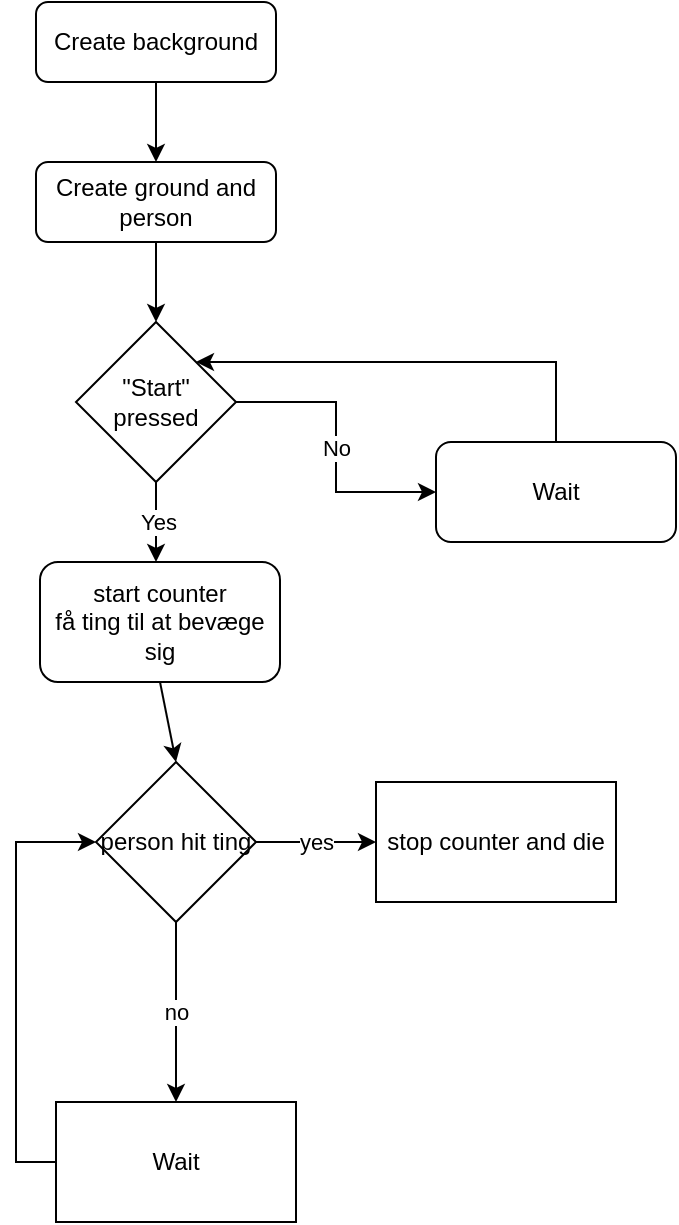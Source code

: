 <mxfile version="20.5.3" type="github">
  <diagram id="C5RBs43oDa-KdzZeNtuy" name="Page-1">
    <mxGraphModel dx="1038" dy="564" grid="1" gridSize="10" guides="1" tooltips="1" connect="1" arrows="1" fold="1" page="1" pageScale="1" pageWidth="827" pageHeight="1169" math="0" shadow="0">
      <root>
        <mxCell id="WIyWlLk6GJQsqaUBKTNV-0" />
        <mxCell id="WIyWlLk6GJQsqaUBKTNV-1" parent="WIyWlLk6GJQsqaUBKTNV-0" />
        <mxCell id="WIyWlLk6GJQsqaUBKTNV-3" value="Create background" style="rounded=1;whiteSpace=wrap;html=1;fontSize=12;glass=0;strokeWidth=1;shadow=0;" parent="WIyWlLk6GJQsqaUBKTNV-1" vertex="1">
          <mxGeometry x="160" y="80" width="120" height="40" as="geometry" />
        </mxCell>
        <mxCell id="iKH-sUpRBJlw_0xwoJ-9-2" value="Create ground and person" style="rounded=1;whiteSpace=wrap;html=1;" vertex="1" parent="WIyWlLk6GJQsqaUBKTNV-1">
          <mxGeometry x="160" y="160" width="120" height="40" as="geometry" />
        </mxCell>
        <mxCell id="iKH-sUpRBJlw_0xwoJ-9-15" value="" style="endArrow=classic;html=1;rounded=0;exitX=0.5;exitY=1;exitDx=0;exitDy=0;entryX=0.5;entryY=0;entryDx=0;entryDy=0;" edge="1" parent="WIyWlLk6GJQsqaUBKTNV-1" source="WIyWlLk6GJQsqaUBKTNV-3" target="iKH-sUpRBJlw_0xwoJ-9-2">
          <mxGeometry width="50" height="50" relative="1" as="geometry">
            <mxPoint x="390" y="320" as="sourcePoint" />
            <mxPoint x="440" y="270" as="targetPoint" />
          </mxGeometry>
        </mxCell>
        <mxCell id="iKH-sUpRBJlw_0xwoJ-9-29" value="No" style="edgeStyle=orthogonalEdgeStyle;rounded=0;orthogonalLoop=1;jettySize=auto;html=1;exitX=1;exitY=0.5;exitDx=0;exitDy=0;entryX=0;entryY=0.5;entryDx=0;entryDy=0;" edge="1" parent="WIyWlLk6GJQsqaUBKTNV-1" source="iKH-sUpRBJlw_0xwoJ-9-16" target="iKH-sUpRBJlw_0xwoJ-9-28">
          <mxGeometry relative="1" as="geometry" />
        </mxCell>
        <mxCell id="iKH-sUpRBJlw_0xwoJ-9-32" value="Yes" style="edgeStyle=orthogonalEdgeStyle;rounded=0;orthogonalLoop=1;jettySize=auto;html=1;exitX=0.5;exitY=1;exitDx=0;exitDy=0;" edge="1" parent="WIyWlLk6GJQsqaUBKTNV-1" source="iKH-sUpRBJlw_0xwoJ-9-16">
          <mxGeometry relative="1" as="geometry">
            <mxPoint x="220" y="360" as="targetPoint" />
          </mxGeometry>
        </mxCell>
        <mxCell id="iKH-sUpRBJlw_0xwoJ-9-16" value="&quot;Start&quot; pressed" style="rhombus;whiteSpace=wrap;html=1;" vertex="1" parent="WIyWlLk6GJQsqaUBKTNV-1">
          <mxGeometry x="180" y="240" width="80" height="80" as="geometry" />
        </mxCell>
        <mxCell id="iKH-sUpRBJlw_0xwoJ-9-17" value="" style="endArrow=classic;html=1;rounded=0;entryX=0.5;entryY=0;entryDx=0;entryDy=0;" edge="1" parent="WIyWlLk6GJQsqaUBKTNV-1" source="iKH-sUpRBJlw_0xwoJ-9-2" target="iKH-sUpRBJlw_0xwoJ-9-16">
          <mxGeometry width="50" height="50" relative="1" as="geometry">
            <mxPoint x="50" y="400" as="sourcePoint" />
            <mxPoint x="240" y="200" as="targetPoint" />
          </mxGeometry>
        </mxCell>
        <mxCell id="iKH-sUpRBJlw_0xwoJ-9-23" style="edgeStyle=orthogonalEdgeStyle;rounded=0;orthogonalLoop=1;jettySize=auto;html=1;exitX=0.5;exitY=1;exitDx=0;exitDy=0;" edge="1" parent="WIyWlLk6GJQsqaUBKTNV-1">
          <mxGeometry relative="1" as="geometry">
            <mxPoint x="414" y="380" as="sourcePoint" />
            <mxPoint x="414" y="380" as="targetPoint" />
          </mxGeometry>
        </mxCell>
        <mxCell id="iKH-sUpRBJlw_0xwoJ-9-30" style="edgeStyle=orthogonalEdgeStyle;rounded=0;orthogonalLoop=1;jettySize=auto;html=1;exitX=0.5;exitY=0;exitDx=0;exitDy=0;entryX=1;entryY=0;entryDx=0;entryDy=0;" edge="1" parent="WIyWlLk6GJQsqaUBKTNV-1" source="iKH-sUpRBJlw_0xwoJ-9-28" target="iKH-sUpRBJlw_0xwoJ-9-16">
          <mxGeometry relative="1" as="geometry" />
        </mxCell>
        <mxCell id="iKH-sUpRBJlw_0xwoJ-9-28" value="Wait" style="rounded=1;whiteSpace=wrap;html=1;" vertex="1" parent="WIyWlLk6GJQsqaUBKTNV-1">
          <mxGeometry x="360" y="300" width="120" height="50" as="geometry" />
        </mxCell>
        <mxCell id="iKH-sUpRBJlw_0xwoJ-9-33" value="&lt;div&gt;start counter&lt;/div&gt;&lt;div&gt;få ting til at bevæge sig&lt;/div&gt;" style="rounded=1;whiteSpace=wrap;html=1;" vertex="1" parent="WIyWlLk6GJQsqaUBKTNV-1">
          <mxGeometry x="162" y="360" width="120" height="60" as="geometry" />
        </mxCell>
        <mxCell id="iKH-sUpRBJlw_0xwoJ-9-41" value="yes" style="edgeStyle=orthogonalEdgeStyle;rounded=0;orthogonalLoop=1;jettySize=auto;html=1;" edge="1" parent="WIyWlLk6GJQsqaUBKTNV-1" source="iKH-sUpRBJlw_0xwoJ-9-34" target="iKH-sUpRBJlw_0xwoJ-9-40">
          <mxGeometry relative="1" as="geometry" />
        </mxCell>
        <mxCell id="iKH-sUpRBJlw_0xwoJ-9-43" value="no" style="edgeStyle=orthogonalEdgeStyle;rounded=0;orthogonalLoop=1;jettySize=auto;html=1;" edge="1" parent="WIyWlLk6GJQsqaUBKTNV-1" source="iKH-sUpRBJlw_0xwoJ-9-34" target="iKH-sUpRBJlw_0xwoJ-9-42">
          <mxGeometry relative="1" as="geometry" />
        </mxCell>
        <mxCell id="iKH-sUpRBJlw_0xwoJ-9-34" value="person hit ting" style="rhombus;whiteSpace=wrap;html=1;" vertex="1" parent="WIyWlLk6GJQsqaUBKTNV-1">
          <mxGeometry x="190" y="460" width="80" height="80" as="geometry" />
        </mxCell>
        <mxCell id="iKH-sUpRBJlw_0xwoJ-9-36" value="" style="endArrow=classic;html=1;rounded=0;exitX=0.5;exitY=1;exitDx=0;exitDy=0;entryX=0.5;entryY=0;entryDx=0;entryDy=0;" edge="1" parent="WIyWlLk6GJQsqaUBKTNV-1" source="iKH-sUpRBJlw_0xwoJ-9-33" target="iKH-sUpRBJlw_0xwoJ-9-34">
          <mxGeometry width="50" height="50" relative="1" as="geometry">
            <mxPoint x="390" y="320" as="sourcePoint" />
            <mxPoint x="440" y="270" as="targetPoint" />
          </mxGeometry>
        </mxCell>
        <mxCell id="iKH-sUpRBJlw_0xwoJ-9-40" value="stop counter and die" style="whiteSpace=wrap;html=1;" vertex="1" parent="WIyWlLk6GJQsqaUBKTNV-1">
          <mxGeometry x="330" y="470" width="120" height="60" as="geometry" />
        </mxCell>
        <mxCell id="iKH-sUpRBJlw_0xwoJ-9-44" style="edgeStyle=orthogonalEdgeStyle;rounded=0;orthogonalLoop=1;jettySize=auto;html=1;entryX=0;entryY=0.5;entryDx=0;entryDy=0;" edge="1" parent="WIyWlLk6GJQsqaUBKTNV-1" source="iKH-sUpRBJlw_0xwoJ-9-42" target="iKH-sUpRBJlw_0xwoJ-9-34">
          <mxGeometry relative="1" as="geometry">
            <Array as="points">
              <mxPoint x="150" y="660" />
              <mxPoint x="150" y="500" />
            </Array>
          </mxGeometry>
        </mxCell>
        <mxCell id="iKH-sUpRBJlw_0xwoJ-9-42" value="Wait" style="whiteSpace=wrap;html=1;" vertex="1" parent="WIyWlLk6GJQsqaUBKTNV-1">
          <mxGeometry x="170" y="630" width="120" height="60" as="geometry" />
        </mxCell>
      </root>
    </mxGraphModel>
  </diagram>
</mxfile>

